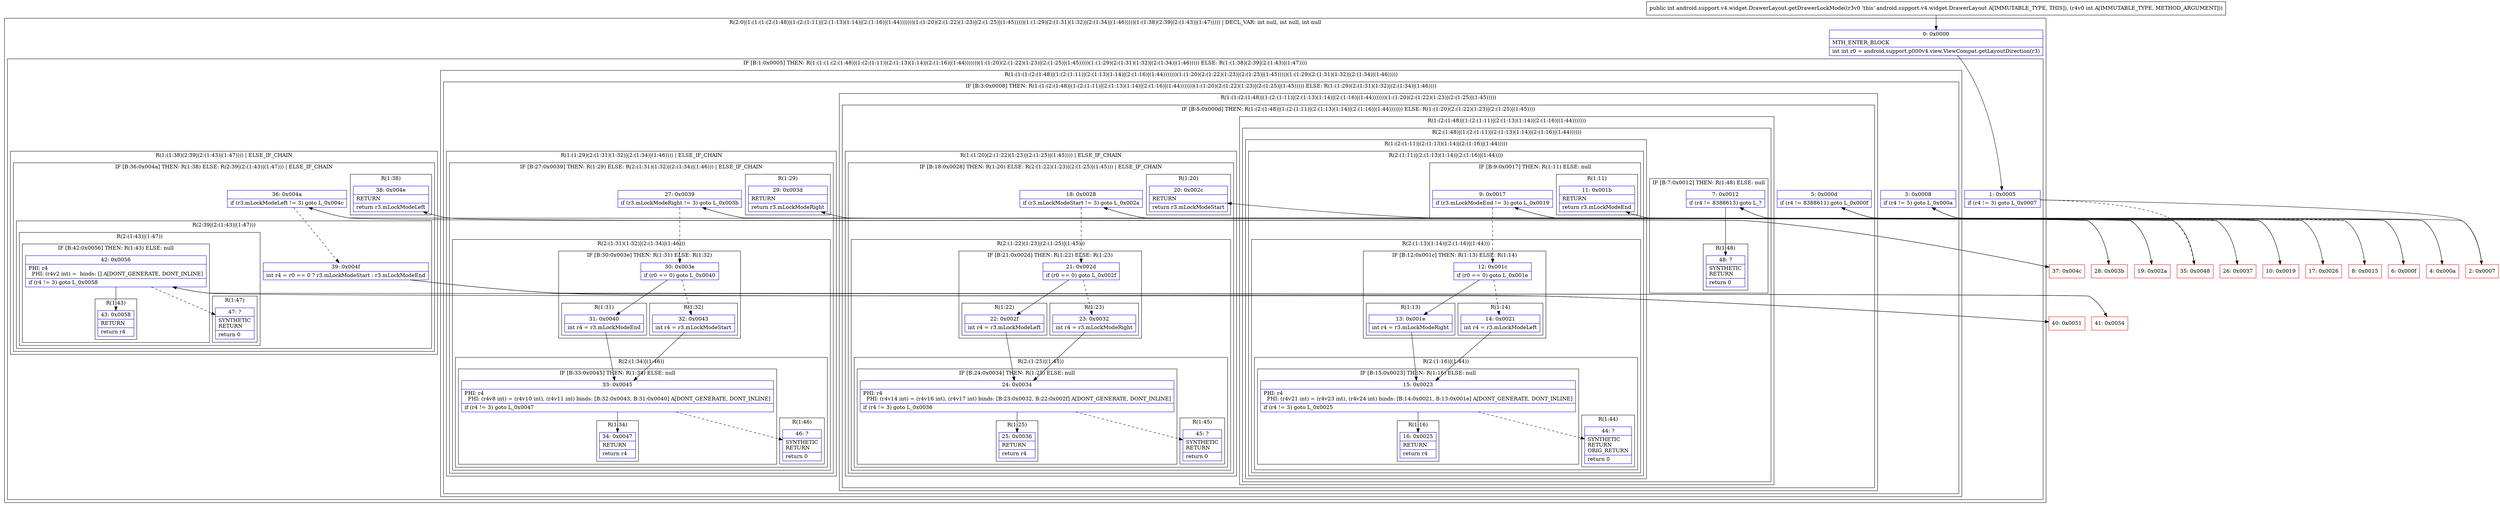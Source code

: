 digraph "CFG forandroid.support.v4.widget.DrawerLayout.getDrawerLockMode(I)I" {
subgraph cluster_Region_970876033 {
label = "R(2:0|(1:(1:(1:(2:(1:48)|(1:(2:(1:11)|(2:(1:13)(1:14)|(2:(1:16)|(1:44)))))))(1:(1:20)(2:(1:22)(1:23)|(2:(1:25)|(1:45)))))(1:(1:29)(2:(1:31)(1:32)|(2:(1:34)|(1:46)))))(1:(1:38)(2:39|(2:(1:43)|(1:47))))) | DECL_VAR: int null, int null, int null\l";
node [shape=record,color=blue];
Node_0 [shape=record,label="{0\:\ 0x0000|MTH_ENTER_BLOCK\l|int int r0 = android.support.p000v4.view.ViewCompat.getLayoutDirection(r3)\l}"];
subgraph cluster_IfRegion_1896300787 {
label = "IF [B:1:0x0005] THEN: R(1:(1:(1:(2:(1:48)|(1:(2:(1:11)|(2:(1:13)(1:14)|(2:(1:16)|(1:44)))))))(1:(1:20)(2:(1:22)(1:23)|(2:(1:25)|(1:45)))))(1:(1:29)(2:(1:31)(1:32)|(2:(1:34)|(1:46))))) ELSE: R(1:(1:38)(2:39|(2:(1:43)|(1:47))))";
node [shape=record,color=blue];
Node_1 [shape=record,label="{1\:\ 0x0005|if (r4 != 3) goto L_0x0007\l}"];
subgraph cluster_Region_1101278133 {
label = "R(1:(1:(1:(2:(1:48)|(1:(2:(1:11)|(2:(1:13)(1:14)|(2:(1:16)|(1:44)))))))(1:(1:20)(2:(1:22)(1:23)|(2:(1:25)|(1:45)))))(1:(1:29)(2:(1:31)(1:32)|(2:(1:34)|(1:46)))))";
node [shape=record,color=blue];
subgraph cluster_IfRegion_469947006 {
label = "IF [B:3:0x0008] THEN: R(1:(1:(2:(1:48)|(1:(2:(1:11)|(2:(1:13)(1:14)|(2:(1:16)|(1:44)))))))(1:(1:20)(2:(1:22)(1:23)|(2:(1:25)|(1:45))))) ELSE: R(1:(1:29)(2:(1:31)(1:32)|(2:(1:34)|(1:46))))";
node [shape=record,color=blue];
Node_3 [shape=record,label="{3\:\ 0x0008|if (r4 != 5) goto L_0x000a\l}"];
subgraph cluster_Region_1384878191 {
label = "R(1:(1:(2:(1:48)|(1:(2:(1:11)|(2:(1:13)(1:14)|(2:(1:16)|(1:44)))))))(1:(1:20)(2:(1:22)(1:23)|(2:(1:25)|(1:45)))))";
node [shape=record,color=blue];
subgraph cluster_IfRegion_432034325 {
label = "IF [B:5:0x000d] THEN: R(1:(2:(1:48)|(1:(2:(1:11)|(2:(1:13)(1:14)|(2:(1:16)|(1:44))))))) ELSE: R(1:(1:20)(2:(1:22)(1:23)|(2:(1:25)|(1:45))))";
node [shape=record,color=blue];
Node_5 [shape=record,label="{5\:\ 0x000d|if (r4 != 8388611) goto L_0x000f\l}"];
subgraph cluster_Region_2035890971 {
label = "R(1:(2:(1:48)|(1:(2:(1:11)|(2:(1:13)(1:14)|(2:(1:16)|(1:44)))))))";
node [shape=record,color=blue];
subgraph cluster_Region_1942132588 {
label = "R(2:(1:48)|(1:(2:(1:11)|(2:(1:13)(1:14)|(2:(1:16)|(1:44))))))";
node [shape=record,color=blue];
subgraph cluster_IfRegion_2101635475 {
label = "IF [B:7:0x0012] THEN: R(1:48) ELSE: null";
node [shape=record,color=blue];
Node_7 [shape=record,label="{7\:\ 0x0012|if (r4 != 8388613) goto L_?\l}"];
subgraph cluster_Region_1720700116 {
label = "R(1:48)";
node [shape=record,color=blue];
Node_48 [shape=record,label="{48\:\ ?|SYNTHETIC\lRETURN\l|return 0\l}"];
}
}
subgraph cluster_Region_1446949629 {
label = "R(1:(2:(1:11)|(2:(1:13)(1:14)|(2:(1:16)|(1:44)))))";
node [shape=record,color=blue];
subgraph cluster_Region_832579233 {
label = "R(2:(1:11)|(2:(1:13)(1:14)|(2:(1:16)|(1:44))))";
node [shape=record,color=blue];
subgraph cluster_IfRegion_1878448631 {
label = "IF [B:9:0x0017] THEN: R(1:11) ELSE: null";
node [shape=record,color=blue];
Node_9 [shape=record,label="{9\:\ 0x0017|if (r3.mLockModeEnd != 3) goto L_0x0019\l}"];
subgraph cluster_Region_2005356977 {
label = "R(1:11)";
node [shape=record,color=blue];
Node_11 [shape=record,label="{11\:\ 0x001b|RETURN\l|return r3.mLockModeEnd\l}"];
}
}
subgraph cluster_Region_1410186470 {
label = "R(2:(1:13)(1:14)|(2:(1:16)|(1:44)))";
node [shape=record,color=blue];
subgraph cluster_IfRegion_462207184 {
label = "IF [B:12:0x001c] THEN: R(1:13) ELSE: R(1:14)";
node [shape=record,color=blue];
Node_12 [shape=record,label="{12\:\ 0x001c|if (r0 == 0) goto L_0x001e\l}"];
subgraph cluster_Region_824767294 {
label = "R(1:13)";
node [shape=record,color=blue];
Node_13 [shape=record,label="{13\:\ 0x001e|int r4 = r3.mLockModeRight\l}"];
}
subgraph cluster_Region_942431581 {
label = "R(1:14)";
node [shape=record,color=blue];
Node_14 [shape=record,label="{14\:\ 0x0021|int r4 = r3.mLockModeLeft\l}"];
}
}
subgraph cluster_Region_1688739304 {
label = "R(2:(1:16)|(1:44))";
node [shape=record,color=blue];
subgraph cluster_IfRegion_1028151787 {
label = "IF [B:15:0x0023] THEN: R(1:16) ELSE: null";
node [shape=record,color=blue];
Node_15 [shape=record,label="{15\:\ 0x0023|PHI: r4 \l  PHI: (r4v21 int) = (r4v23 int), (r4v24 int) binds: [B:14:0x0021, B:13:0x001e] A[DONT_GENERATE, DONT_INLINE]\l|if (r4 != 3) goto L_0x0025\l}"];
subgraph cluster_Region_1888455978 {
label = "R(1:16)";
node [shape=record,color=blue];
Node_16 [shape=record,label="{16\:\ 0x0025|RETURN\l|return r4\l}"];
}
}
subgraph cluster_Region_1239217489 {
label = "R(1:44)";
node [shape=record,color=blue];
Node_44 [shape=record,label="{44\:\ ?|SYNTHETIC\lRETURN\lORIG_RETURN\l|return 0\l}"];
}
}
}
}
}
}
}
subgraph cluster_Region_1832904415 {
label = "R(1:(1:20)(2:(1:22)(1:23)|(2:(1:25)|(1:45)))) | ELSE_IF_CHAIN\l";
node [shape=record,color=blue];
subgraph cluster_IfRegion_315063698 {
label = "IF [B:18:0x0028] THEN: R(1:20) ELSE: R(2:(1:22)(1:23)|(2:(1:25)|(1:45))) | ELSE_IF_CHAIN\l";
node [shape=record,color=blue];
Node_18 [shape=record,label="{18\:\ 0x0028|if (r3.mLockModeStart != 3) goto L_0x002a\l}"];
subgraph cluster_Region_514675773 {
label = "R(1:20)";
node [shape=record,color=blue];
Node_20 [shape=record,label="{20\:\ 0x002c|RETURN\l|return r3.mLockModeStart\l}"];
}
subgraph cluster_Region_812997828 {
label = "R(2:(1:22)(1:23)|(2:(1:25)|(1:45)))";
node [shape=record,color=blue];
subgraph cluster_IfRegion_1929107718 {
label = "IF [B:21:0x002d] THEN: R(1:22) ELSE: R(1:23)";
node [shape=record,color=blue];
Node_21 [shape=record,label="{21\:\ 0x002d|if (r0 == 0) goto L_0x002f\l}"];
subgraph cluster_Region_109547416 {
label = "R(1:22)";
node [shape=record,color=blue];
Node_22 [shape=record,label="{22\:\ 0x002f|int r4 = r3.mLockModeLeft\l}"];
}
subgraph cluster_Region_488230336 {
label = "R(1:23)";
node [shape=record,color=blue];
Node_23 [shape=record,label="{23\:\ 0x0032|int r4 = r3.mLockModeRight\l}"];
}
}
subgraph cluster_Region_577658123 {
label = "R(2:(1:25)|(1:45))";
node [shape=record,color=blue];
subgraph cluster_IfRegion_200052537 {
label = "IF [B:24:0x0034] THEN: R(1:25) ELSE: null";
node [shape=record,color=blue];
Node_24 [shape=record,label="{24\:\ 0x0034|PHI: r4 \l  PHI: (r4v14 int) = (r4v16 int), (r4v17 int) binds: [B:23:0x0032, B:22:0x002f] A[DONT_GENERATE, DONT_INLINE]\l|if (r4 != 3) goto L_0x0036\l}"];
subgraph cluster_Region_2140421829 {
label = "R(1:25)";
node [shape=record,color=blue];
Node_25 [shape=record,label="{25\:\ 0x0036|RETURN\l|return r4\l}"];
}
}
subgraph cluster_Region_1696456335 {
label = "R(1:45)";
node [shape=record,color=blue];
Node_45 [shape=record,label="{45\:\ ?|SYNTHETIC\lRETURN\l|return 0\l}"];
}
}
}
}
}
}
}
subgraph cluster_Region_894128418 {
label = "R(1:(1:29)(2:(1:31)(1:32)|(2:(1:34)|(1:46)))) | ELSE_IF_CHAIN\l";
node [shape=record,color=blue];
subgraph cluster_IfRegion_1521587701 {
label = "IF [B:27:0x0039] THEN: R(1:29) ELSE: R(2:(1:31)(1:32)|(2:(1:34)|(1:46))) | ELSE_IF_CHAIN\l";
node [shape=record,color=blue];
Node_27 [shape=record,label="{27\:\ 0x0039|if (r3.mLockModeRight != 3) goto L_0x003b\l}"];
subgraph cluster_Region_68024944 {
label = "R(1:29)";
node [shape=record,color=blue];
Node_29 [shape=record,label="{29\:\ 0x003d|RETURN\l|return r3.mLockModeRight\l}"];
}
subgraph cluster_Region_258979288 {
label = "R(2:(1:31)(1:32)|(2:(1:34)|(1:46)))";
node [shape=record,color=blue];
subgraph cluster_IfRegion_41622988 {
label = "IF [B:30:0x003e] THEN: R(1:31) ELSE: R(1:32)";
node [shape=record,color=blue];
Node_30 [shape=record,label="{30\:\ 0x003e|if (r0 == 0) goto L_0x0040\l}"];
subgraph cluster_Region_1420539074 {
label = "R(1:31)";
node [shape=record,color=blue];
Node_31 [shape=record,label="{31\:\ 0x0040|int r4 = r3.mLockModeEnd\l}"];
}
subgraph cluster_Region_1076877138 {
label = "R(1:32)";
node [shape=record,color=blue];
Node_32 [shape=record,label="{32\:\ 0x0043|int r4 = r3.mLockModeStart\l}"];
}
}
subgraph cluster_Region_1614948182 {
label = "R(2:(1:34)|(1:46))";
node [shape=record,color=blue];
subgraph cluster_IfRegion_906627222 {
label = "IF [B:33:0x0045] THEN: R(1:34) ELSE: null";
node [shape=record,color=blue];
Node_33 [shape=record,label="{33\:\ 0x0045|PHI: r4 \l  PHI: (r4v8 int) = (r4v10 int), (r4v11 int) binds: [B:32:0x0043, B:31:0x0040] A[DONT_GENERATE, DONT_INLINE]\l|if (r4 != 3) goto L_0x0047\l}"];
subgraph cluster_Region_1572842077 {
label = "R(1:34)";
node [shape=record,color=blue];
Node_34 [shape=record,label="{34\:\ 0x0047|RETURN\l|return r4\l}"];
}
}
subgraph cluster_Region_797709639 {
label = "R(1:46)";
node [shape=record,color=blue];
Node_46 [shape=record,label="{46\:\ ?|SYNTHETIC\lRETURN\l|return 0\l}"];
}
}
}
}
}
}
}
subgraph cluster_Region_1585835895 {
label = "R(1:(1:38)(2:39|(2:(1:43)|(1:47)))) | ELSE_IF_CHAIN\l";
node [shape=record,color=blue];
subgraph cluster_IfRegion_950862473 {
label = "IF [B:36:0x004a] THEN: R(1:38) ELSE: R(2:39|(2:(1:43)|(1:47))) | ELSE_IF_CHAIN\l";
node [shape=record,color=blue];
Node_36 [shape=record,label="{36\:\ 0x004a|if (r3.mLockModeLeft != 3) goto L_0x004c\l}"];
subgraph cluster_Region_417380995 {
label = "R(1:38)";
node [shape=record,color=blue];
Node_38 [shape=record,label="{38\:\ 0x004e|RETURN\l|return r3.mLockModeLeft\l}"];
}
subgraph cluster_Region_1221299054 {
label = "R(2:39|(2:(1:43)|(1:47)))";
node [shape=record,color=blue];
Node_39 [shape=record,label="{39\:\ 0x004f|int r4 = r0 == 0 ? r3.mLockModeStart : r3.mLockModeEnd\l}"];
subgraph cluster_Region_1460253429 {
label = "R(2:(1:43)|(1:47))";
node [shape=record,color=blue];
subgraph cluster_IfRegion_922742943 {
label = "IF [B:42:0x0056] THEN: R(1:43) ELSE: null";
node [shape=record,color=blue];
Node_42 [shape=record,label="{42\:\ 0x0056|PHI: r4 \l  PHI: (r4v2 int) =  binds: [] A[DONT_GENERATE, DONT_INLINE]\l|if (r4 != 3) goto L_0x0058\l}"];
subgraph cluster_Region_442510511 {
label = "R(1:43)";
node [shape=record,color=blue];
Node_43 [shape=record,label="{43\:\ 0x0058|RETURN\l|return r4\l}"];
}
}
subgraph cluster_Region_637927732 {
label = "R(1:47)";
node [shape=record,color=blue];
Node_47 [shape=record,label="{47\:\ ?|SYNTHETIC\lRETURN\l|return 0\l}"];
}
}
}
}
}
}
}
Node_2 [shape=record,color=red,label="{2\:\ 0x0007}"];
Node_4 [shape=record,color=red,label="{4\:\ 0x000a}"];
Node_6 [shape=record,color=red,label="{6\:\ 0x000f}"];
Node_8 [shape=record,color=red,label="{8\:\ 0x0015}"];
Node_10 [shape=record,color=red,label="{10\:\ 0x0019}"];
Node_17 [shape=record,color=red,label="{17\:\ 0x0026}"];
Node_19 [shape=record,color=red,label="{19\:\ 0x002a}"];
Node_26 [shape=record,color=red,label="{26\:\ 0x0037}"];
Node_28 [shape=record,color=red,label="{28\:\ 0x003b}"];
Node_35 [shape=record,color=red,label="{35\:\ 0x0048}"];
Node_37 [shape=record,color=red,label="{37\:\ 0x004c}"];
Node_40 [shape=record,color=red,label="{40\:\ 0x0051}"];
Node_41 [shape=record,color=red,label="{41\:\ 0x0054}"];
MethodNode[shape=record,label="{public int android.support.v4.widget.DrawerLayout.getDrawerLockMode((r3v0 'this' android.support.v4.widget.DrawerLayout A[IMMUTABLE_TYPE, THIS]), (r4v0 int A[IMMUTABLE_TYPE, METHOD_ARGUMENT])) }"];
MethodNode -> Node_0;
Node_0 -> Node_1;
Node_1 -> Node_2;
Node_1 -> Node_35[style=dashed];
Node_3 -> Node_4;
Node_3 -> Node_26[style=dashed];
Node_5 -> Node_6;
Node_5 -> Node_17[style=dashed];
Node_7 -> Node_8[style=dashed];
Node_7 -> Node_48;
Node_9 -> Node_10;
Node_9 -> Node_12[style=dashed];
Node_12 -> Node_13;
Node_12 -> Node_14[style=dashed];
Node_13 -> Node_15;
Node_14 -> Node_15;
Node_15 -> Node_16;
Node_15 -> Node_44[style=dashed];
Node_18 -> Node_19;
Node_18 -> Node_21[style=dashed];
Node_21 -> Node_22;
Node_21 -> Node_23[style=dashed];
Node_22 -> Node_24;
Node_23 -> Node_24;
Node_24 -> Node_25;
Node_24 -> Node_45[style=dashed];
Node_27 -> Node_28;
Node_27 -> Node_30[style=dashed];
Node_30 -> Node_31;
Node_30 -> Node_32[style=dashed];
Node_31 -> Node_33;
Node_32 -> Node_33;
Node_33 -> Node_34;
Node_33 -> Node_46[style=dashed];
Node_36 -> Node_37;
Node_36 -> Node_39[style=dashed];
Node_39 -> Node_40;
Node_39 -> Node_41;
Node_42 -> Node_43;
Node_42 -> Node_47[style=dashed];
Node_2 -> Node_3;
Node_4 -> Node_5;
Node_6 -> Node_7;
Node_8 -> Node_9;
Node_10 -> Node_11;
Node_17 -> Node_18;
Node_19 -> Node_20;
Node_26 -> Node_27;
Node_28 -> Node_29;
Node_35 -> Node_36;
Node_37 -> Node_38;
Node_40 -> Node_42;
Node_41 -> Node_42;
}

